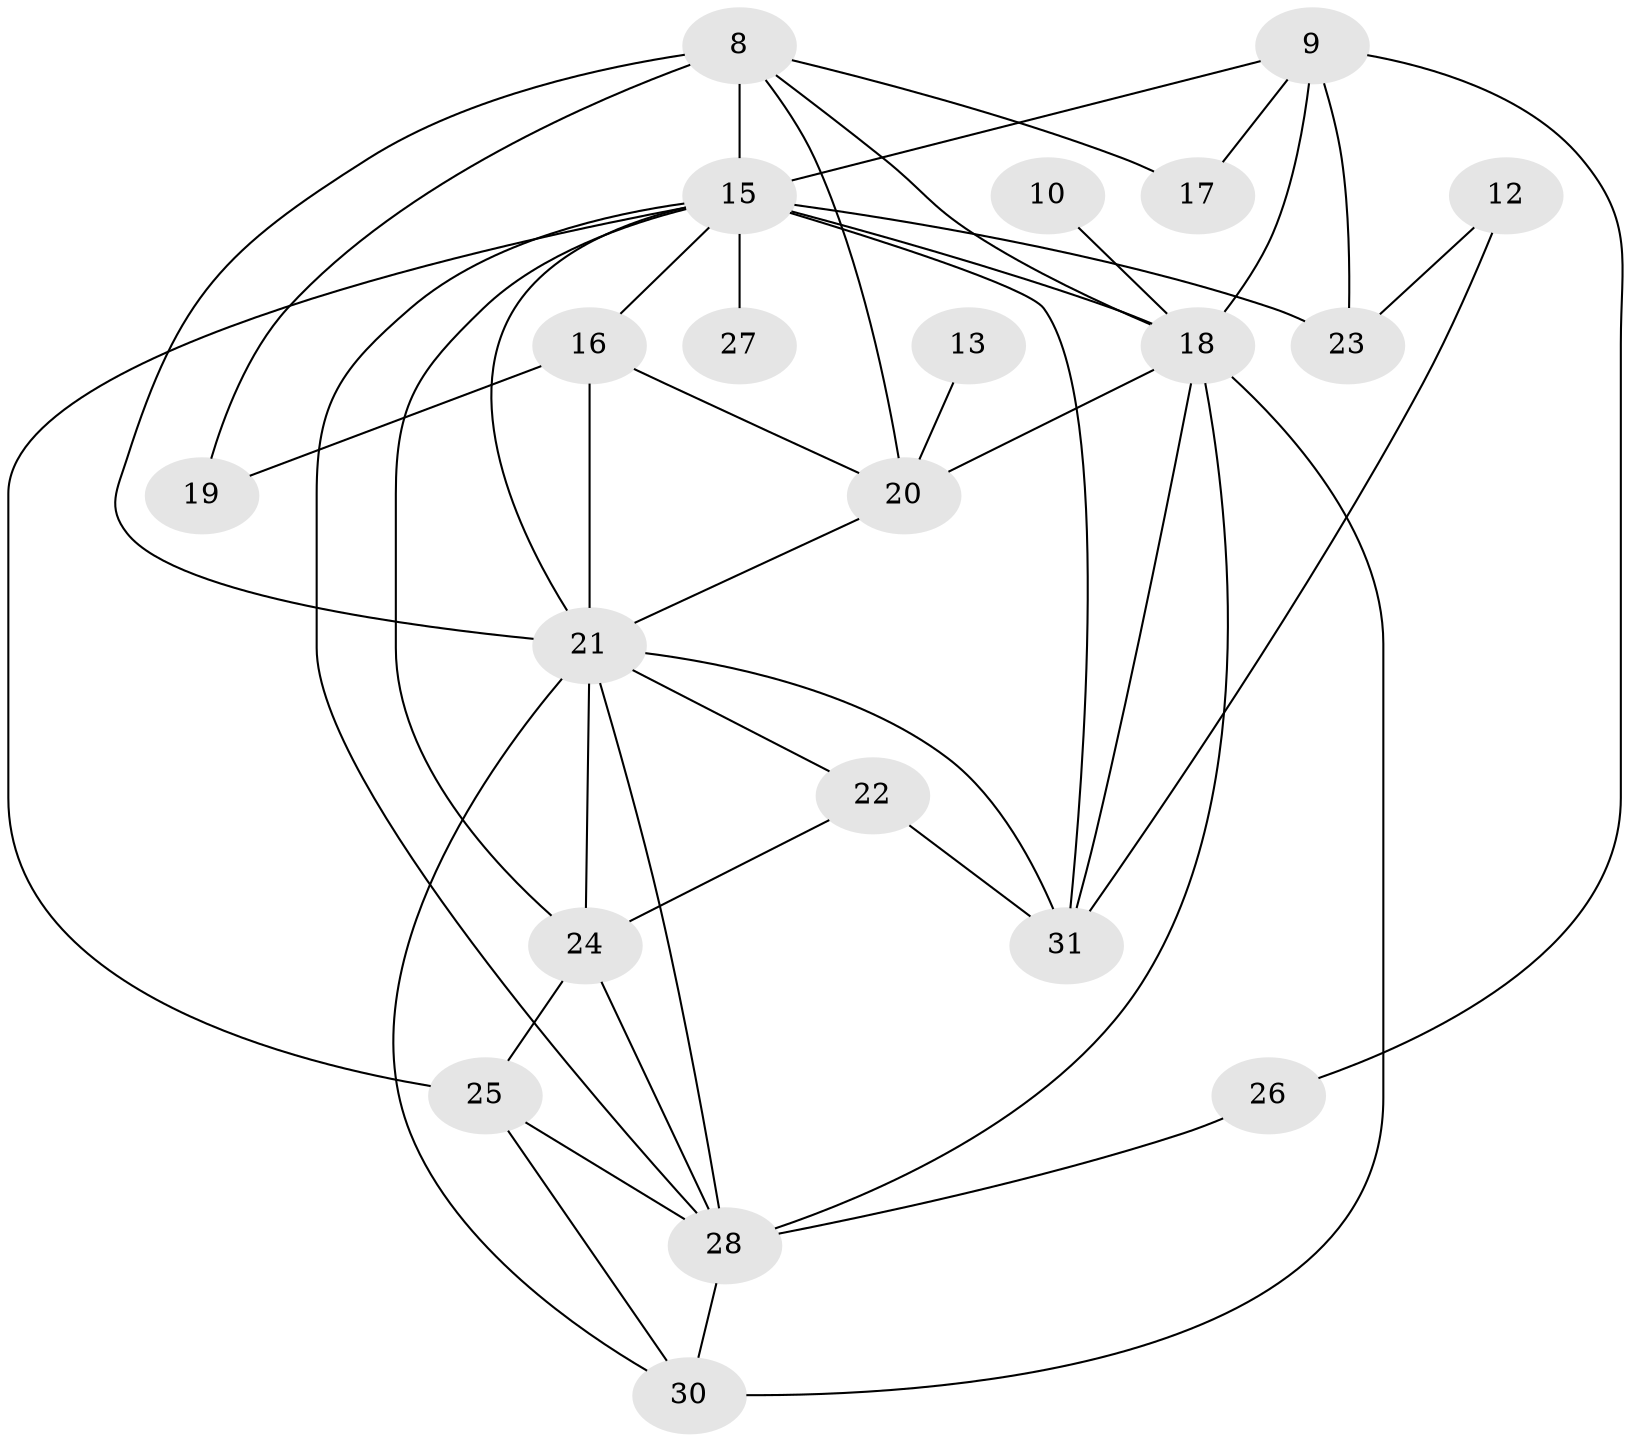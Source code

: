 // original degree distribution, {5: 0.058823529411764705, 2: 0.22549019607843138, 0: 0.09803921568627451, 1: 0.1568627450980392, 3: 0.2549019607843137, 4: 0.12745098039215685, 6: 0.06862745098039216, 8: 0.00980392156862745}
// Generated by graph-tools (version 1.1) at 2025/35/03/04/25 23:35:55]
// undirected, 21 vertices, 45 edges
graph export_dot {
  node [color=gray90,style=filled];
  8;
  9;
  10;
  12;
  13;
  15;
  16;
  17;
  18;
  19;
  20;
  21;
  22;
  23;
  24;
  25;
  26;
  27;
  28;
  30;
  31;
  8 -- 15 [weight=2.0];
  8 -- 17 [weight=1.0];
  8 -- 18 [weight=1.0];
  8 -- 19 [weight=1.0];
  8 -- 20 [weight=1.0];
  8 -- 21 [weight=1.0];
  9 -- 15 [weight=2.0];
  9 -- 17 [weight=1.0];
  9 -- 18 [weight=2.0];
  9 -- 23 [weight=1.0];
  9 -- 26 [weight=1.0];
  10 -- 18 [weight=1.0];
  12 -- 23 [weight=1.0];
  12 -- 31 [weight=1.0];
  13 -- 20 [weight=1.0];
  15 -- 16 [weight=1.0];
  15 -- 18 [weight=5.0];
  15 -- 21 [weight=2.0];
  15 -- 23 [weight=3.0];
  15 -- 24 [weight=1.0];
  15 -- 25 [weight=2.0];
  15 -- 27 [weight=3.0];
  15 -- 28 [weight=1.0];
  15 -- 31 [weight=1.0];
  16 -- 19 [weight=1.0];
  16 -- 20 [weight=1.0];
  16 -- 21 [weight=1.0];
  18 -- 20 [weight=2.0];
  18 -- 28 [weight=1.0];
  18 -- 30 [weight=2.0];
  18 -- 31 [weight=1.0];
  20 -- 21 [weight=1.0];
  21 -- 22 [weight=1.0];
  21 -- 24 [weight=1.0];
  21 -- 28 [weight=2.0];
  21 -- 30 [weight=1.0];
  21 -- 31 [weight=1.0];
  22 -- 24 [weight=1.0];
  22 -- 31 [weight=1.0];
  24 -- 25 [weight=2.0];
  24 -- 28 [weight=1.0];
  25 -- 28 [weight=2.0];
  25 -- 30 [weight=2.0];
  26 -- 28 [weight=2.0];
  28 -- 30 [weight=1.0];
}
